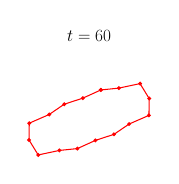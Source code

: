 \begin{tikzpicture}[scale=0.25]

\begin{axis}[
  xmin = -3.1,
  xmax = 3.1,
  ymin = -3.1,
  ymax = 3.1,
  scale only axis,
  axis equal image,
  hide axis,
  title = {\Huge$t=60$}
  ]

\addplot [mark=*,red,line width=1.5] table{
5.088e-01 1.269e+00
-2.721e-01 9.144e-01
-1.076e+00 6.526e-01
-1.73e+00 2.066e-01
-2.591e+00 -1.694e-01
-2.6e+00 -8.995e-01
-2.204e+00 -1.544e+00
-1.286e+00 -1.349e+00
-5.088e-01 -1.269e+00
2.721e-01 -9.144e-01
1.076e+00 -6.526e-01
1.73e+00 -2.066e-01
2.591e+00 1.694e-01
2.6e+00 8.995e-01
2.204e+00 1.544e+00
1.286e+00 1.349e+00
5.088e-01 1.269e+00
};


\end{axis}


\end{tikzpicture}


